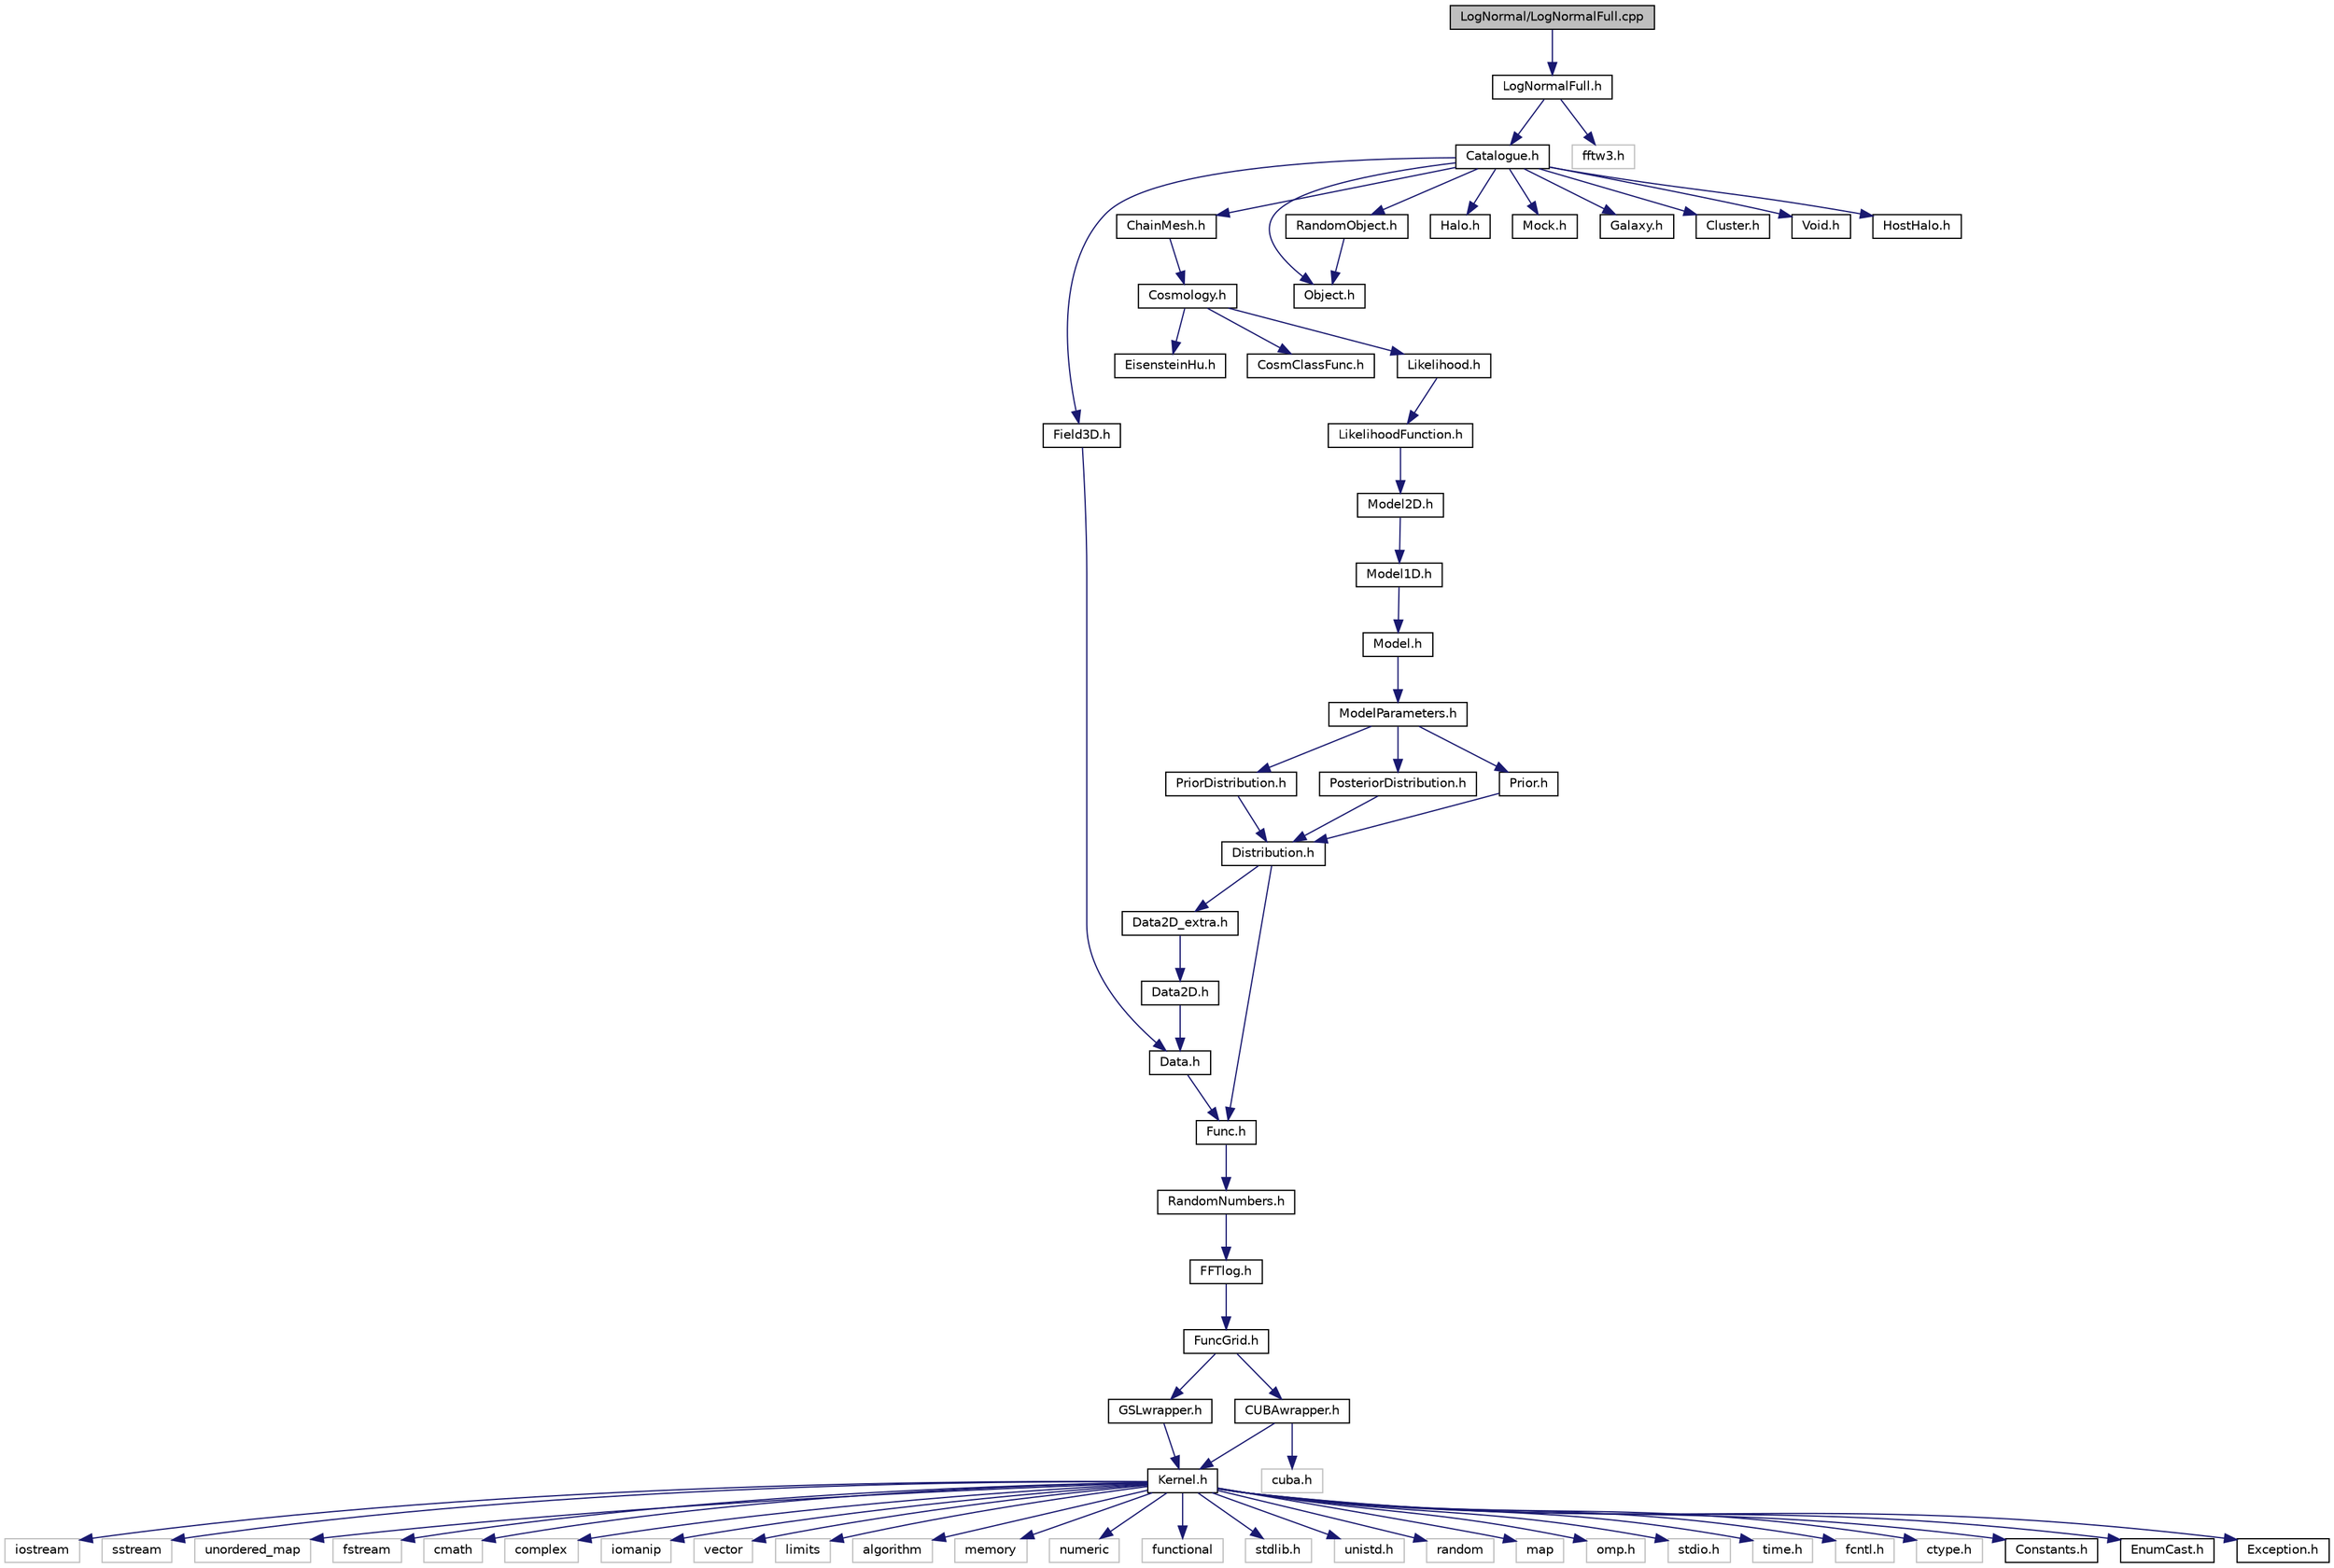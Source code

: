 digraph "LogNormal/LogNormalFull.cpp"
{
  edge [fontname="Helvetica",fontsize="10",labelfontname="Helvetica",labelfontsize="10"];
  node [fontname="Helvetica",fontsize="10",shape=record];
  Node0 [label="LogNormal/LogNormalFull.cpp",height=0.2,width=0.4,color="black", fillcolor="grey75", style="filled", fontcolor="black"];
  Node0 -> Node1 [color="midnightblue",fontsize="10",style="solid",fontname="Helvetica"];
  Node1 [label="LogNormalFull.h",height=0.2,width=0.4,color="black", fillcolor="white", style="filled",URL="$d0/d05/LogNormalFull_8h.html",tooltip="Implementation of the lognormal data structure. "];
  Node1 -> Node2 [color="midnightblue",fontsize="10",style="solid",fontname="Helvetica"];
  Node2 [label="Catalogue.h",height=0.2,width=0.4,color="black", fillcolor="white", style="filled",URL="$d7/d9f/Catalogue_8h.html",tooltip="The class Catalogue. "];
  Node2 -> Node3 [color="midnightblue",fontsize="10",style="solid",fontname="Helvetica"];
  Node3 [label="Field3D.h",height=0.2,width=0.4,color="black", fillcolor="white", style="filled",URL="$df/db4/Field3D_8h.html",tooltip="The class field3D. "];
  Node3 -> Node4 [color="midnightblue",fontsize="10",style="solid",fontname="Helvetica"];
  Node4 [label="Data.h",height=0.2,width=0.4,color="black", fillcolor="white", style="filled",URL="$d6/df6/Data_8h.html",tooltip="The class Data. "];
  Node4 -> Node5 [color="midnightblue",fontsize="10",style="solid",fontname="Helvetica"];
  Node5 [label="Func.h",height=0.2,width=0.4,color="black", fillcolor="white", style="filled",URL="$d2/d8a/Func_8h.html",tooltip="Useful generic functions. "];
  Node5 -> Node6 [color="midnightblue",fontsize="10",style="solid",fontname="Helvetica"];
  Node6 [label="RandomNumbers.h",height=0.2,width=0.4,color="black", fillcolor="white", style="filled",URL="$d9/d17/RandomNumbers_8h.html",tooltip="Class functions used to generate random numbers. "];
  Node6 -> Node7 [color="midnightblue",fontsize="10",style="solid",fontname="Helvetica"];
  Node7 [label="FFTlog.h",height=0.2,width=0.4,color="black", fillcolor="white", style="filled",URL="$da/ddd/FFTlog_8h.html",tooltip="Wrapper for fftlog wripper. "];
  Node7 -> Node8 [color="midnightblue",fontsize="10",style="solid",fontname="Helvetica"];
  Node8 [label="FuncGrid.h",height=0.2,width=0.4,color="black", fillcolor="white", style="filled",URL="$d5/d38/FuncGrid_8h.html",tooltip="Class used to handle functions stored on a grid. "];
  Node8 -> Node9 [color="midnightblue",fontsize="10",style="solid",fontname="Helvetica"];
  Node9 [label="GSLwrapper.h",height=0.2,width=0.4,color="black", fillcolor="white", style="filled",URL="$de/dc4/GSLwrapper_8h.html",tooltip="functions that wrap GSL routines for integration, root finding and minimization "];
  Node9 -> Node10 [color="midnightblue",fontsize="10",style="solid",fontname="Helvetica"];
  Node10 [label="Kernel.h",height=0.2,width=0.4,color="black", fillcolor="white", style="filled",URL="$d3/de9/Kernel_8h.html",tooltip="Useful generic functions. "];
  Node10 -> Node11 [color="midnightblue",fontsize="10",style="solid",fontname="Helvetica"];
  Node11 [label="iostream",height=0.2,width=0.4,color="grey75", fillcolor="white", style="filled"];
  Node10 -> Node12 [color="midnightblue",fontsize="10",style="solid",fontname="Helvetica"];
  Node12 [label="sstream",height=0.2,width=0.4,color="grey75", fillcolor="white", style="filled"];
  Node10 -> Node13 [color="midnightblue",fontsize="10",style="solid",fontname="Helvetica"];
  Node13 [label="unordered_map",height=0.2,width=0.4,color="grey75", fillcolor="white", style="filled"];
  Node10 -> Node14 [color="midnightblue",fontsize="10",style="solid",fontname="Helvetica"];
  Node14 [label="fstream",height=0.2,width=0.4,color="grey75", fillcolor="white", style="filled"];
  Node10 -> Node15 [color="midnightblue",fontsize="10",style="solid",fontname="Helvetica"];
  Node15 [label="cmath",height=0.2,width=0.4,color="grey75", fillcolor="white", style="filled"];
  Node10 -> Node16 [color="midnightblue",fontsize="10",style="solid",fontname="Helvetica"];
  Node16 [label="complex",height=0.2,width=0.4,color="grey75", fillcolor="white", style="filled"];
  Node10 -> Node17 [color="midnightblue",fontsize="10",style="solid",fontname="Helvetica"];
  Node17 [label="iomanip",height=0.2,width=0.4,color="grey75", fillcolor="white", style="filled"];
  Node10 -> Node18 [color="midnightblue",fontsize="10",style="solid",fontname="Helvetica"];
  Node18 [label="vector",height=0.2,width=0.4,color="grey75", fillcolor="white", style="filled"];
  Node10 -> Node19 [color="midnightblue",fontsize="10",style="solid",fontname="Helvetica"];
  Node19 [label="limits",height=0.2,width=0.4,color="grey75", fillcolor="white", style="filled"];
  Node10 -> Node20 [color="midnightblue",fontsize="10",style="solid",fontname="Helvetica"];
  Node20 [label="algorithm",height=0.2,width=0.4,color="grey75", fillcolor="white", style="filled"];
  Node10 -> Node21 [color="midnightblue",fontsize="10",style="solid",fontname="Helvetica"];
  Node21 [label="memory",height=0.2,width=0.4,color="grey75", fillcolor="white", style="filled"];
  Node10 -> Node22 [color="midnightblue",fontsize="10",style="solid",fontname="Helvetica"];
  Node22 [label="numeric",height=0.2,width=0.4,color="grey75", fillcolor="white", style="filled"];
  Node10 -> Node23 [color="midnightblue",fontsize="10",style="solid",fontname="Helvetica"];
  Node23 [label="functional",height=0.2,width=0.4,color="grey75", fillcolor="white", style="filled"];
  Node10 -> Node24 [color="midnightblue",fontsize="10",style="solid",fontname="Helvetica"];
  Node24 [label="stdlib.h",height=0.2,width=0.4,color="grey75", fillcolor="white", style="filled"];
  Node10 -> Node25 [color="midnightblue",fontsize="10",style="solid",fontname="Helvetica"];
  Node25 [label="unistd.h",height=0.2,width=0.4,color="grey75", fillcolor="white", style="filled"];
  Node10 -> Node26 [color="midnightblue",fontsize="10",style="solid",fontname="Helvetica"];
  Node26 [label="random",height=0.2,width=0.4,color="grey75", fillcolor="white", style="filled"];
  Node10 -> Node27 [color="midnightblue",fontsize="10",style="solid",fontname="Helvetica"];
  Node27 [label="map",height=0.2,width=0.4,color="grey75", fillcolor="white", style="filled"];
  Node10 -> Node28 [color="midnightblue",fontsize="10",style="solid",fontname="Helvetica"];
  Node28 [label="omp.h",height=0.2,width=0.4,color="grey75", fillcolor="white", style="filled"];
  Node10 -> Node29 [color="midnightblue",fontsize="10",style="solid",fontname="Helvetica"];
  Node29 [label="stdio.h",height=0.2,width=0.4,color="grey75", fillcolor="white", style="filled"];
  Node10 -> Node30 [color="midnightblue",fontsize="10",style="solid",fontname="Helvetica"];
  Node30 [label="time.h",height=0.2,width=0.4,color="grey75", fillcolor="white", style="filled"];
  Node10 -> Node31 [color="midnightblue",fontsize="10",style="solid",fontname="Helvetica"];
  Node31 [label="fcntl.h",height=0.2,width=0.4,color="grey75", fillcolor="white", style="filled"];
  Node10 -> Node32 [color="midnightblue",fontsize="10",style="solid",fontname="Helvetica"];
  Node32 [label="ctype.h",height=0.2,width=0.4,color="grey75", fillcolor="white", style="filled"];
  Node10 -> Node33 [color="midnightblue",fontsize="10",style="solid",fontname="Helvetica"];
  Node33 [label="Constants.h",height=0.2,width=0.4,color="black", fillcolor="white", style="filled",URL="$d1/d45/Constants_8h.html",tooltip="Constants of general use. "];
  Node10 -> Node34 [color="midnightblue",fontsize="10",style="solid",fontname="Helvetica"];
  Node34 [label="EnumCast.h",height=0.2,width=0.4,color="black", fillcolor="white", style="filled",URL="$d5/d76/EnumCast_8h.html",tooltip="Classes used to cast integers and std::string into the enums used in the CosmoBolognaLib. "];
  Node10 -> Node35 [color="midnightblue",fontsize="10",style="solid",fontname="Helvetica"];
  Node35 [label="Exception.h",height=0.2,width=0.4,color="black", fillcolor="white", style="filled",URL="$d8/d8a/Exception_8h.html",tooltip="The class Exception Class used to handle the exceptions. "];
  Node8 -> Node36 [color="midnightblue",fontsize="10",style="solid",fontname="Helvetica"];
  Node36 [label="CUBAwrapper.h",height=0.2,width=0.4,color="black", fillcolor="white", style="filled",URL="$db/dad/CUBAwrapper_8h.html",tooltip="class CUBAwrapper that wrap CUBA routines for multidimensional integration "];
  Node36 -> Node37 [color="midnightblue",fontsize="10",style="solid",fontname="Helvetica"];
  Node37 [label="cuba.h",height=0.2,width=0.4,color="grey75", fillcolor="white", style="filled"];
  Node36 -> Node10 [color="midnightblue",fontsize="10",style="solid",fontname="Helvetica"];
  Node2 -> Node38 [color="midnightblue",fontsize="10",style="solid",fontname="Helvetica"];
  Node38 [label="ChainMesh.h",height=0.2,width=0.4,color="black", fillcolor="white", style="filled",URL="$d9/d73/ChainMesh_8h.html",tooltip="Implementation of the chain-mesh data structure. "];
  Node38 -> Node39 [color="midnightblue",fontsize="10",style="solid",fontname="Helvetica"];
  Node39 [label="Cosmology.h",height=0.2,width=0.4,color="black", fillcolor="white", style="filled",URL="$da/dd2/Cosmology_8h.html",tooltip="The class Cosmology. "];
  Node39 -> Node40 [color="midnightblue",fontsize="10",style="solid",fontname="Helvetica"];
  Node40 [label="Likelihood.h",height=0.2,width=0.4,color="black", fillcolor="white", style="filled",URL="$db/dd8/Likelihood_8h.html",tooltip="The class Likelihood. "];
  Node40 -> Node41 [color="midnightblue",fontsize="10",style="solid",fontname="Helvetica"];
  Node41 [label="LikelihoodFunction.h",height=0.2,width=0.4,color="black", fillcolor="white", style="filled",URL="$dd/ded/LikelihoodFunction_8h.html",tooltip="Likelihood function. "];
  Node41 -> Node42 [color="midnightblue",fontsize="10",style="solid",fontname="Helvetica"];
  Node42 [label="Model2D.h",height=0.2,width=0.4,color="black", fillcolor="white", style="filled",URL="$d7/de6/Model2D_8h.html",tooltip="The class Model2D. "];
  Node42 -> Node43 [color="midnightblue",fontsize="10",style="solid",fontname="Helvetica"];
  Node43 [label="Model1D.h",height=0.2,width=0.4,color="black", fillcolor="white", style="filled",URL="$d9/d12/Model1D_8h.html",tooltip="The class Model1D. "];
  Node43 -> Node44 [color="midnightblue",fontsize="10",style="solid",fontname="Helvetica"];
  Node44 [label="Model.h",height=0.2,width=0.4,color="black", fillcolor="white", style="filled",URL="$d3/d5a/Model_8h.html",tooltip="The class Model. "];
  Node44 -> Node45 [color="midnightblue",fontsize="10",style="solid",fontname="Helvetica"];
  Node45 [label="ModelParameters.h",height=0.2,width=0.4,color="black", fillcolor="white", style="filled",URL="$dc/d6a/ModelParameters_8h.html",tooltip="The class ModelParameters. "];
  Node45 -> Node46 [color="midnightblue",fontsize="10",style="solid",fontname="Helvetica"];
  Node46 [label="Prior.h",height=0.2,width=0.4,color="black", fillcolor="white", style="filled",URL="$d8/de3/Prior_8h.html",tooltip="The class Prior. "];
  Node46 -> Node47 [color="midnightblue",fontsize="10",style="solid",fontname="Helvetica"];
  Node47 [label="Distribution.h",height=0.2,width=0.4,color="black", fillcolor="white", style="filled",URL="$d5/d4d/Distribution_8h.html",tooltip="The class Distribution. "];
  Node47 -> Node48 [color="midnightblue",fontsize="10",style="solid",fontname="Helvetica"];
  Node48 [label="Data2D_extra.h",height=0.2,width=0.4,color="black", fillcolor="white", style="filled",URL="$db/db1/Data2D__extra_8h.html",tooltip="The class Data2D_extra. "];
  Node48 -> Node49 [color="midnightblue",fontsize="10",style="solid",fontname="Helvetica"];
  Node49 [label="Data2D.h",height=0.2,width=0.4,color="black", fillcolor="white", style="filled",URL="$d1/dfe/Data2D_8h.html",tooltip="The class Data2D. "];
  Node49 -> Node4 [color="midnightblue",fontsize="10",style="solid",fontname="Helvetica"];
  Node47 -> Node5 [color="midnightblue",fontsize="10",style="solid",fontname="Helvetica"];
  Node45 -> Node50 [color="midnightblue",fontsize="10",style="solid",fontname="Helvetica"];
  Node50 [label="PriorDistribution.h",height=0.2,width=0.4,color="black", fillcolor="white", style="filled",URL="$db/d6c/PriorDistribution_8h.html",tooltip="The class PriorDistribution. "];
  Node50 -> Node47 [color="midnightblue",fontsize="10",style="solid",fontname="Helvetica"];
  Node45 -> Node51 [color="midnightblue",fontsize="10",style="solid",fontname="Helvetica"];
  Node51 [label="PosteriorDistribution.h",height=0.2,width=0.4,color="black", fillcolor="white", style="filled",URL="$db/dbb/PosteriorDistribution_8h.html",tooltip="The class PosteriorDistribution. "];
  Node51 -> Node47 [color="midnightblue",fontsize="10",style="solid",fontname="Helvetica"];
  Node39 -> Node52 [color="midnightblue",fontsize="10",style="solid",fontname="Helvetica"];
  Node52 [label="EisensteinHu.h",height=0.2,width=0.4,color="black", fillcolor="white", style="filled",URL="$d6/d32/EisensteinHu_8h.html",tooltip="The class EisensteinHu. "];
  Node39 -> Node53 [color="midnightblue",fontsize="10",style="solid",fontname="Helvetica"];
  Node53 [label="CosmClassFunc.h",height=0.2,width=0.4,color="black", fillcolor="white", style="filled",URL="$da/d09/CosmClassFunc_8h.html",tooltip="Class functions used by Numerical methods inside the class Cosmology. "];
  Node2 -> Node54 [color="midnightblue",fontsize="10",style="solid",fontname="Helvetica"];
  Node54 [label="Object.h",height=0.2,width=0.4,color="black", fillcolor="white", style="filled",URL="$db/dbf/Object_8h.html",tooltip="The class Object. "];
  Node2 -> Node55 [color="midnightblue",fontsize="10",style="solid",fontname="Helvetica"];
  Node55 [label="RandomObject.h",height=0.2,width=0.4,color="black", fillcolor="white", style="filled",URL="$da/dd3/RandomObject_8h.html",tooltip="The class RandomObject. "];
  Node55 -> Node54 [color="midnightblue",fontsize="10",style="solid",fontname="Helvetica"];
  Node2 -> Node56 [color="midnightblue",fontsize="10",style="solid",fontname="Helvetica"];
  Node56 [label="Halo.h",height=0.2,width=0.4,color="black", fillcolor="white", style="filled",URL="$d0/dbf/Halo_8h.html",tooltip="The class Halo. "];
  Node2 -> Node57 [color="midnightblue",fontsize="10",style="solid",fontname="Helvetica"];
  Node57 [label="Mock.h",height=0.2,width=0.4,color="black", fillcolor="white", style="filled",URL="$df/da4/Mock_8h.html",tooltip="The class Mock. "];
  Node2 -> Node58 [color="midnightblue",fontsize="10",style="solid",fontname="Helvetica"];
  Node58 [label="Galaxy.h",height=0.2,width=0.4,color="black", fillcolor="white", style="filled",URL="$de/d71/Galaxy_8h.html",tooltip="The class Galaxy. "];
  Node2 -> Node59 [color="midnightblue",fontsize="10",style="solid",fontname="Helvetica"];
  Node59 [label="Cluster.h",height=0.2,width=0.4,color="black", fillcolor="white", style="filled",URL="$d8/d77/Cluster_8h.html",tooltip="The class Cluster. "];
  Node2 -> Node60 [color="midnightblue",fontsize="10",style="solid",fontname="Helvetica"];
  Node60 [label="Void.h",height=0.2,width=0.4,color="black", fillcolor="white", style="filled",URL="$d5/d50/Void_8h.html",tooltip="The class Void. "];
  Node2 -> Node61 [color="midnightblue",fontsize="10",style="solid",fontname="Helvetica"];
  Node61 [label="HostHalo.h",height=0.2,width=0.4,color="black", fillcolor="white", style="filled",URL="$d3/dc6/HostHalo_8h.html",tooltip="The class HostHalo. "];
  Node1 -> Node62 [color="midnightblue",fontsize="10",style="solid",fontname="Helvetica"];
  Node62 [label="fftw3.h",height=0.2,width=0.4,color="grey75", fillcolor="white", style="filled"];
}
